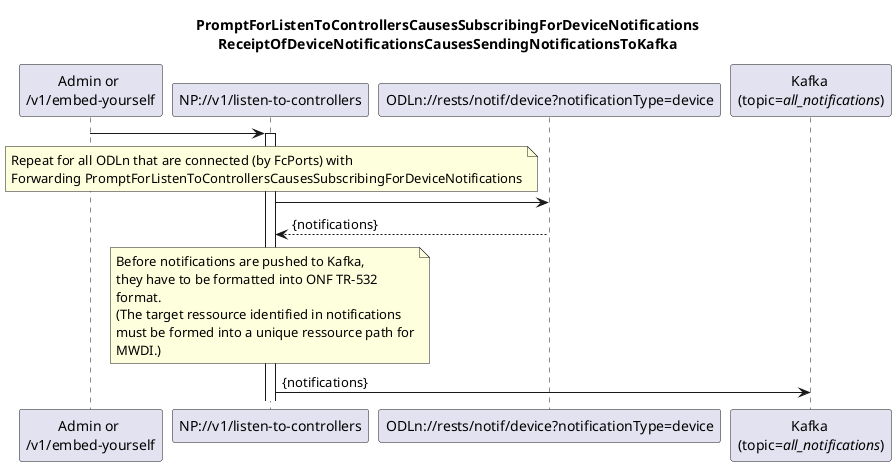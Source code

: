 @startuml is005_SubscribingForDeviceNotifications
skinparam responseMessageBelowArrow true

title
  PromptForListenToControllersCausesSubscribingForDeviceNotifications
  ReceiptOfDeviceNotificationsCausesSendingNotificationsToKafka
end title

participant "Admin or \n/v1/embed-yourself" as Requestor
participant "NP://v1/listen-to-controllers" as NP_listen
participant "ODLn://rests/notif/device?notificationType=device" as ODLn
participant "Kafka \n(topic=<i>all_notifications</i>)" as Kafka

Requestor -> NP_listen
activate NP_listen

note over NP_listen
Repeat for all ODLn that are connected (by FcPorts) with
Forwarding PromptForListenToControllersCausesSubscribingForDeviceNotifications
end note

NP_listen -> ODLn
ODLn --> NP_listen: {notifications}

note over NP_listen
  Before notifications are pushed to Kafka,
  they have to be formatted into ONF TR-532
  format.
  (The target ressource identified in notifications
  must be formed into a unique ressource path for
  MWDI.)
end note

NP_listen -> Kafka: {notifications}

@enduml
